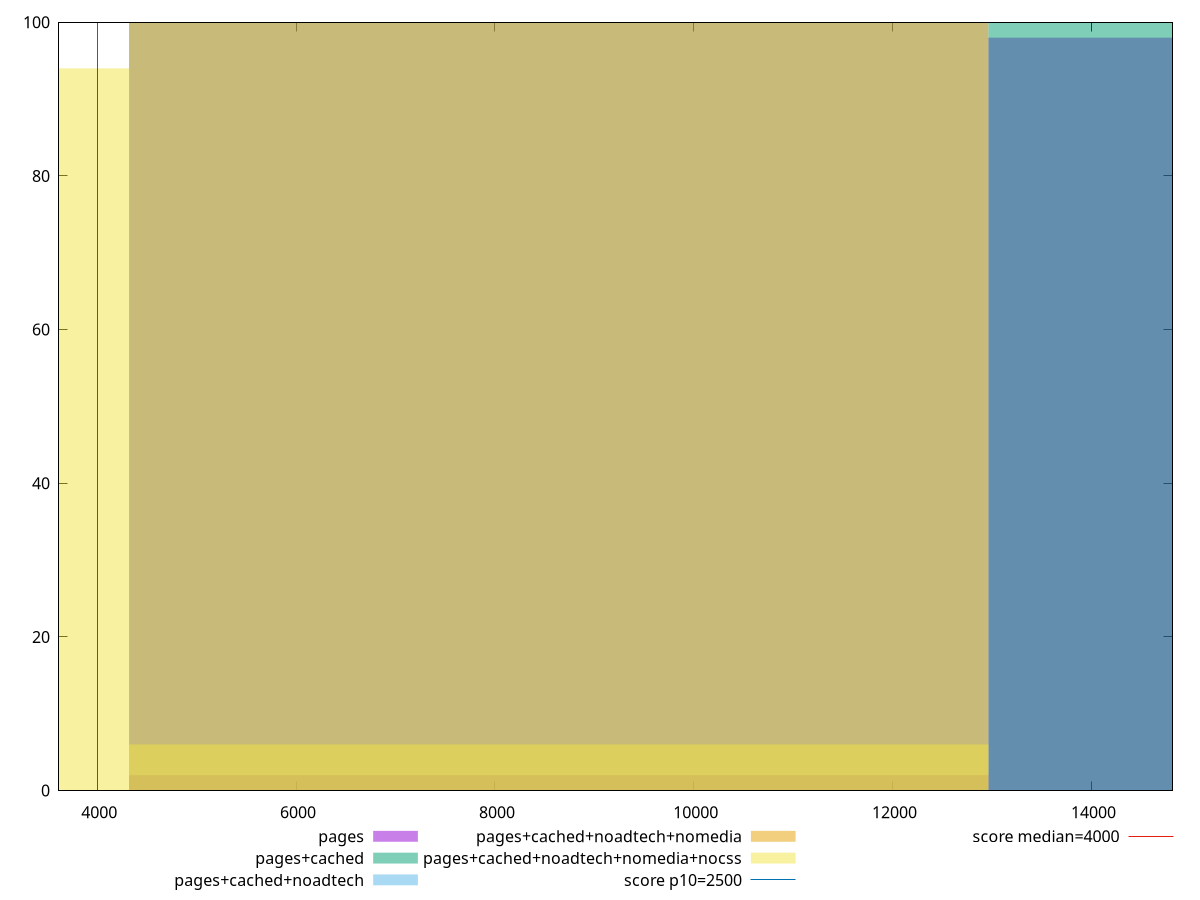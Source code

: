 reset

$pages <<EOF
8641.919364326588 2
17283.838728653176 98
EOF

$pagesCached <<EOF
17283.838728653176 100
EOF

$pagesCachedNoadtech <<EOF
8641.919364326588 100
EOF

$pagesCachedNoadtechNomedia <<EOF
8641.919364326588 100
EOF

$pagesCachedNoadtechNomediaNocss <<EOF
0 94
8641.919364326588 6
EOF

set key outside below
set boxwidth 8641.919364326588
set xrange [3616.318:14814.8325]
set yrange [0:100]
set trange [0:100]
set style fill transparent solid 0.5 noborder

set parametric
set terminal svg size 640, 530 enhanced background rgb 'white'
set output "report_00019_2021-02-10T18-14-37.922Z//largest-contentful-paint/comparison/histogram/all_raw.svg"

plot $pages title "pages" with boxes, \
     $pagesCached title "pages+cached" with boxes, \
     $pagesCachedNoadtech title "pages+cached+noadtech" with boxes, \
     $pagesCachedNoadtechNomedia title "pages+cached+noadtech+nomedia" with boxes, \
     $pagesCachedNoadtechNomediaNocss title "pages+cached+noadtech+nomedia+nocss" with boxes, \
     2500,t title "score p10=2500", \
     4000,t title "score median=4000"

reset
